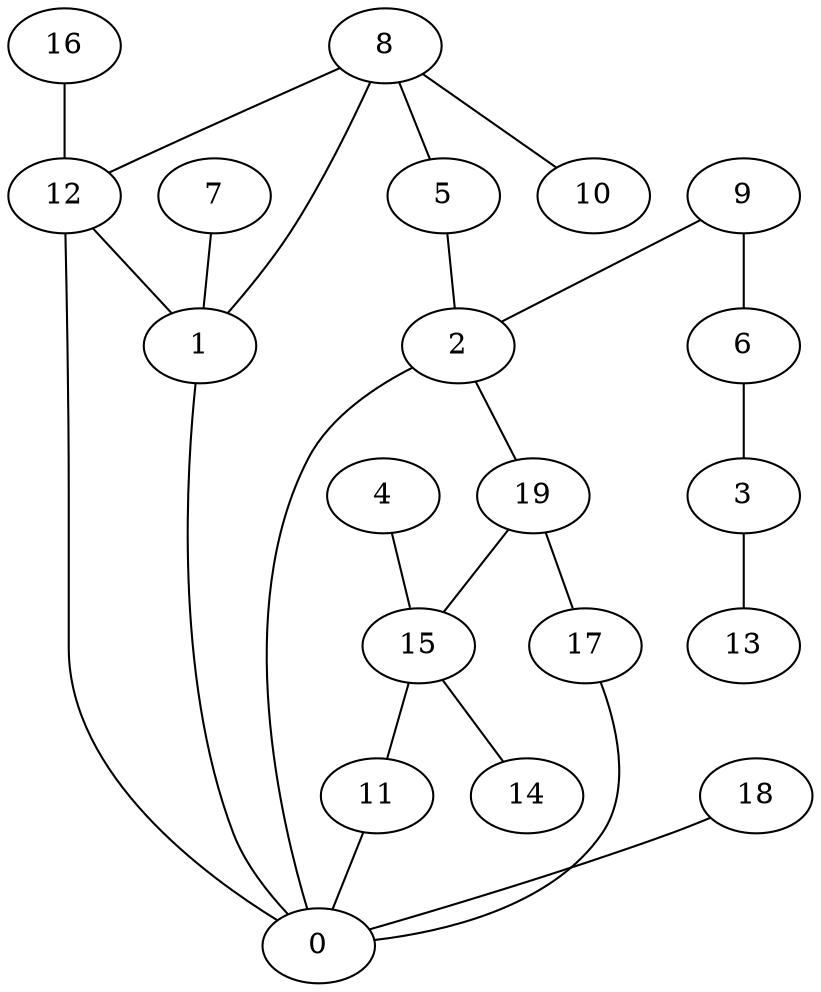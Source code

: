 digraph GG_graph {

subgraph G_graph {
edge [color = black]
"5" -> "2" [dir = none]
"4" -> "15" [dir = none]
"16" -> "12" [dir = none]
"3" -> "13" [dir = none]
"2" -> "0" [dir = none]
"2" -> "19" [dir = none]
"15" -> "14" [dir = none]
"1" -> "0" [dir = none]
"9" -> "6" [dir = none]
"9" -> "2" [dir = none]
"7" -> "1" [dir = none]
"12" -> "0" [dir = none]
"8" -> "10" [dir = none]
"8" -> "1" [dir = none]
"18" -> "0" [dir = none]
"11" -> "0" [dir = none]
"19" -> "17" [dir = none]
"19" -> "15" [dir = none]
"6" -> "3" [dir = none]
"12" -> "1" [dir = none]
"8" -> "12" [dir = none]
"8" -> "5" [dir = none]
"17" -> "0" [dir = none]
"15" -> "11" [dir = none]
}

}
